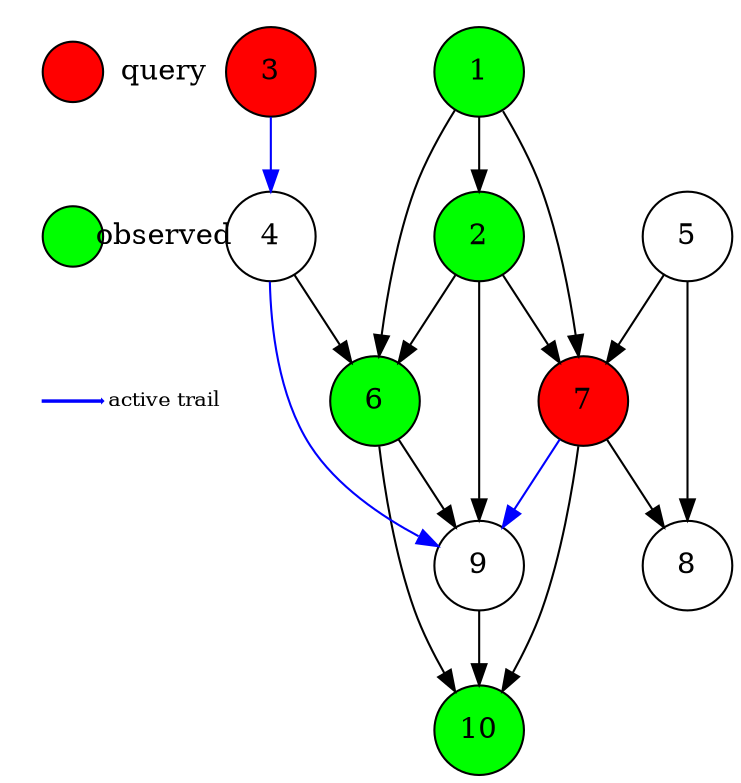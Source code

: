 digraph mentions {
node[shape=circle,fixedsize=true,width=0.6]
	subgraph cluster_0 {	style=invis	b1 [shape=circle,label="query",style="filled",color=white,fixedsize=true,width=0.3];	a1 [shape=circle,label="",style=filled,fillcolor=red,width=0.4];	a1->b1[constraint=false,style=invis];	}	subgraph cluster_1 {		style=invis		b2 [shape=circle,label="observed",style="filled",color=white,fixedsize=true,width=0.3];		a2 [shape=circle,label="",style=filled,fillcolor=green,width=0.4];		a2->b2[constraint=false,style=invis];	}	subgraph cluster_2 {		style=invis		b3 [shape=circle,label="active trail",style="filled",color=white,fixedsize=true,width=0.3,fontsize=10];		a3 [shape=rarrow,label="",color=blue,width=0.4,height=0.0];		a3->b3[constraint=false,style=invis];	}	a1->a2[style=invis];	a2->a3[style=invis];	"7"[shape=circle, style=filled, fillcolor=red]
"3"[shape=circle, style=filled, fillcolor=red]
"1"[shape=circle, style=filled, fillcolor=green]
"2"[shape=circle, style=filled, fillcolor=green]
"6"[shape=circle, style=filled, fillcolor=green]
"10"[shape=circle, style=filled, fillcolor=green]
"1"->"2" 
"1"->"6" 
"1"->"7" 
"2"->"6" 
"2"->"7" 
"2"->"9" 
"3"->"4" [color=blue]
"4"->"6" 
"4"->"9" [color=blue]
"5"->"7" 
"5"->"8" 
"6"->"9" 
"6"->"10" 
"7"->"8" 
"7"->"9" [color=blue]
"7"->"10" 
"9"->"10" 
}